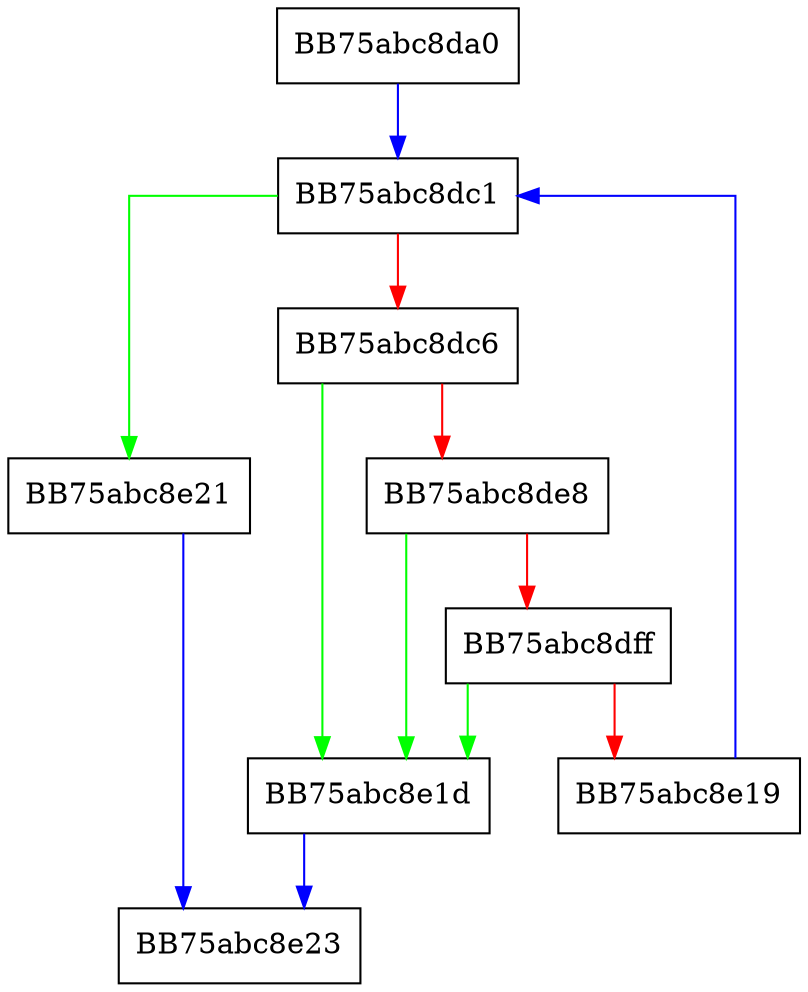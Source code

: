 digraph DecodeParams {
  node [shape="box"];
  graph [splines=ortho];
  BB75abc8da0 -> BB75abc8dc1 [color="blue"];
  BB75abc8dc1 -> BB75abc8e21 [color="green"];
  BB75abc8dc1 -> BB75abc8dc6 [color="red"];
  BB75abc8dc6 -> BB75abc8e1d [color="green"];
  BB75abc8dc6 -> BB75abc8de8 [color="red"];
  BB75abc8de8 -> BB75abc8e1d [color="green"];
  BB75abc8de8 -> BB75abc8dff [color="red"];
  BB75abc8dff -> BB75abc8e1d [color="green"];
  BB75abc8dff -> BB75abc8e19 [color="red"];
  BB75abc8e19 -> BB75abc8dc1 [color="blue"];
  BB75abc8e1d -> BB75abc8e23 [color="blue"];
  BB75abc8e21 -> BB75abc8e23 [color="blue"];
}